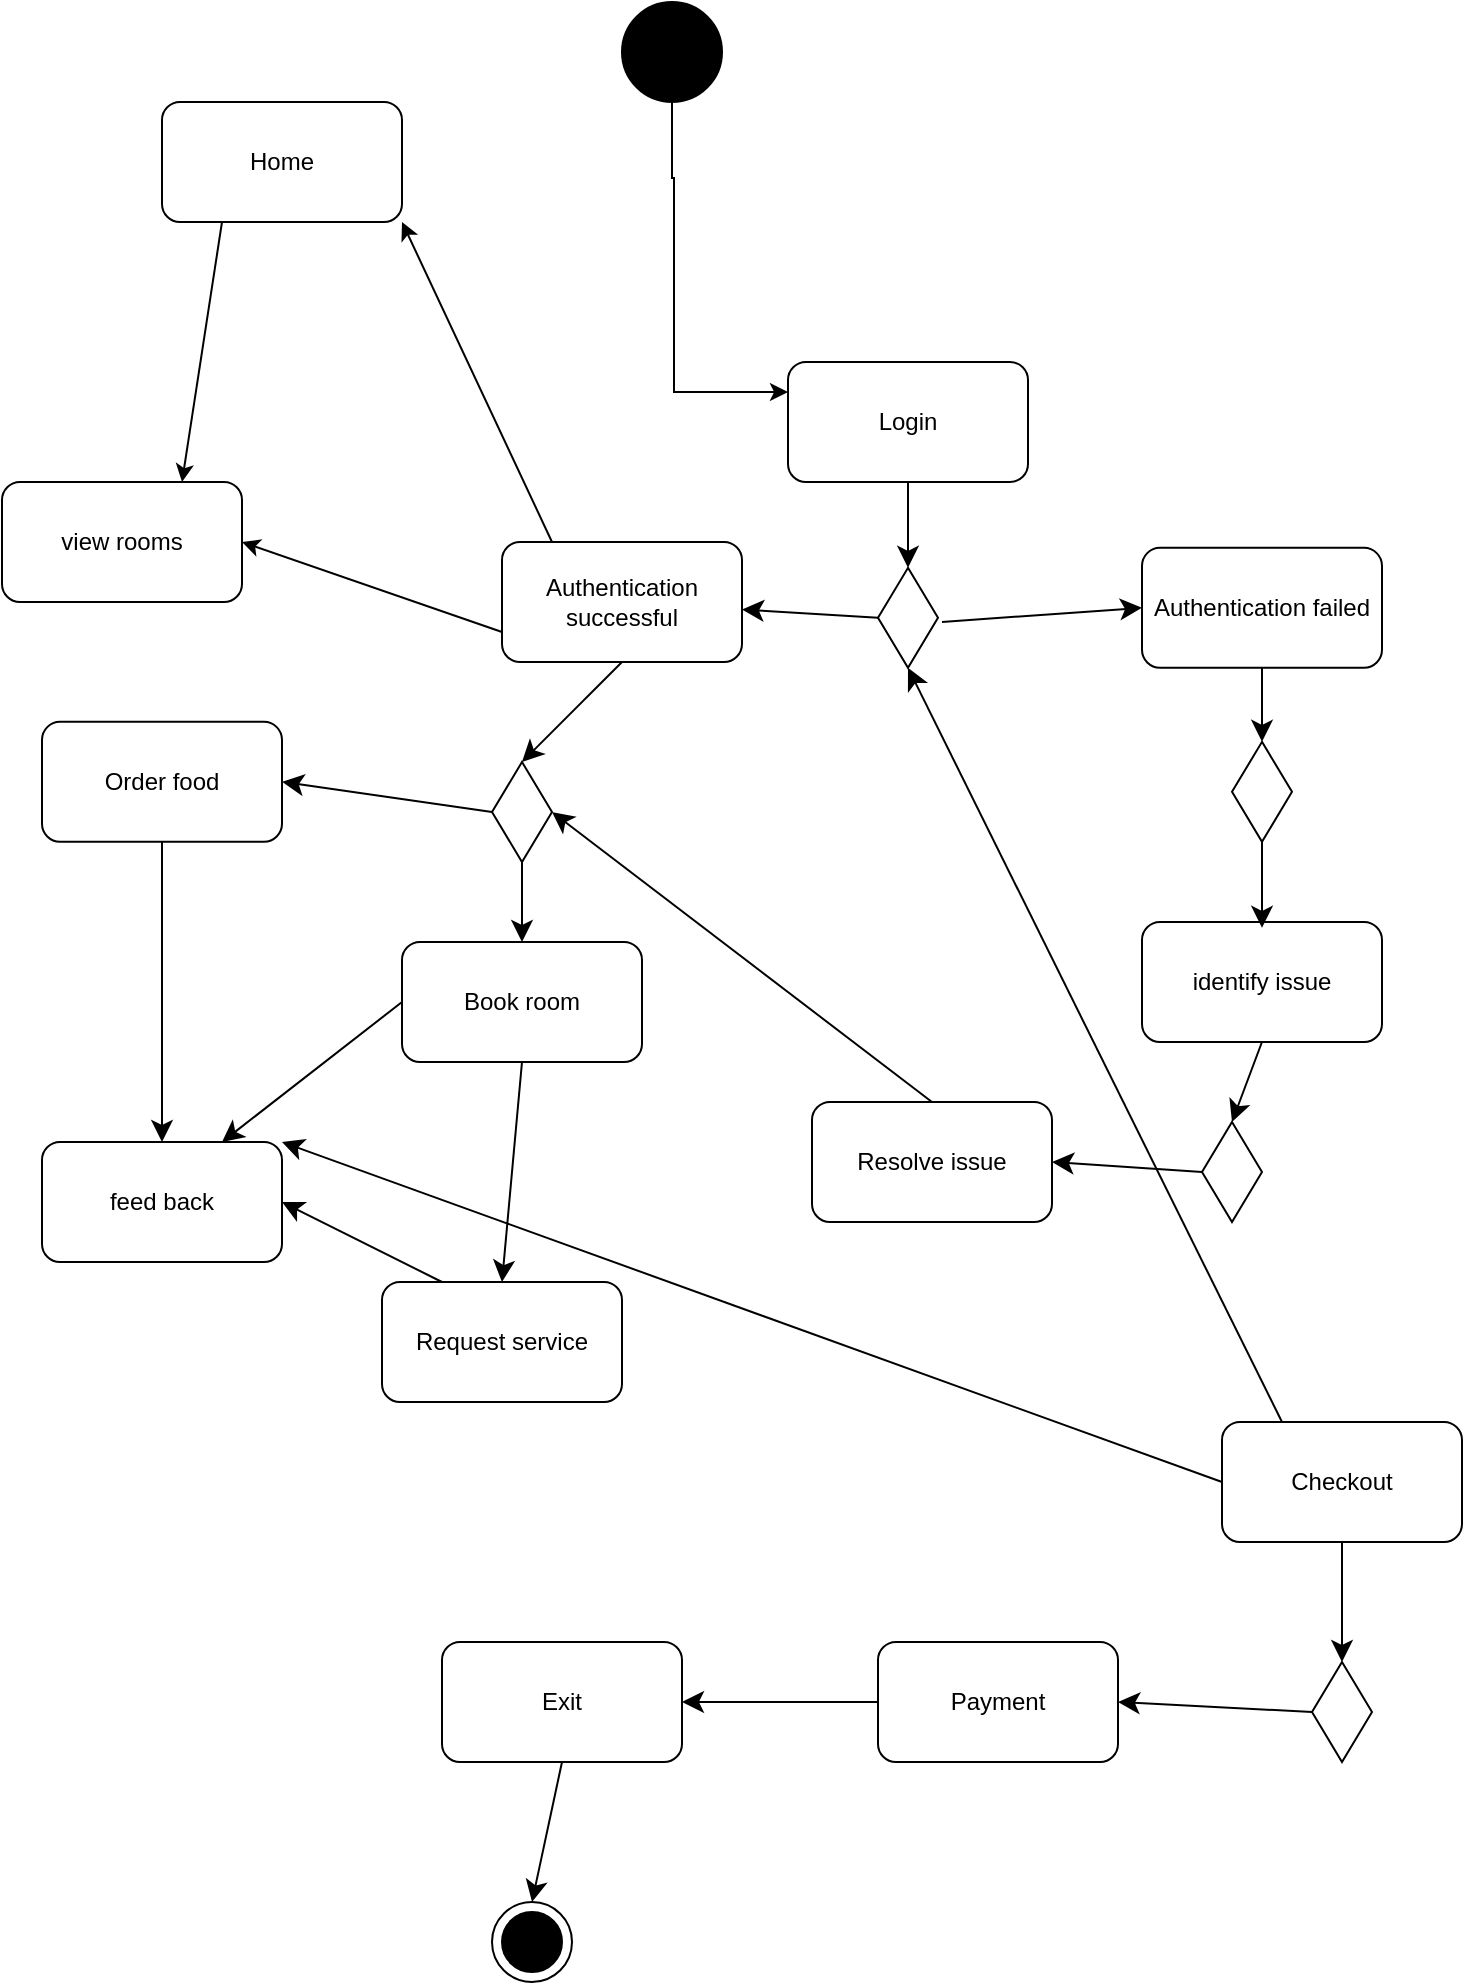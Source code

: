 <mxfile version="22.1.18" type="device">
  <diagram name="Page-1" id="MsWiOv0lLL9a0l-WdyNy">
    <mxGraphModel dx="1500" dy="796" grid="1" gridSize="10" guides="1" tooltips="1" connect="1" arrows="1" fold="1" page="1" pageScale="1" pageWidth="850" pageHeight="1100" math="0" shadow="0">
      <root>
        <mxCell id="0" />
        <mxCell id="1" parent="0" />
        <mxCell id="4oGWHnDfo1bWH9J24VEy-10" value="" style="edgeStyle=orthogonalEdgeStyle;rounded=0;orthogonalLoop=1;jettySize=auto;html=1;entryX=0;entryY=0.25;entryDx=0;entryDy=0;" edge="1" parent="1" source="DUCyk8mWqJSVbmoER8uC-41" target="h4LoOMoCMPn4u95U5Gyn-5">
          <mxGeometry relative="1" as="geometry">
            <mxPoint x="355.0" y="165" as="targetPoint" />
            <Array as="points">
              <mxPoint x="355" y="128" />
              <mxPoint x="356" y="235" />
            </Array>
          </mxGeometry>
        </mxCell>
        <mxCell id="DUCyk8mWqJSVbmoER8uC-41" value="" style="ellipse;whiteSpace=wrap;html=1;aspect=fixed;strokeColor=#000000;fillColor=#000000;" parent="1" vertex="1">
          <mxGeometry x="330" y="40" width="50" height="50" as="geometry" />
        </mxCell>
        <mxCell id="h4LoOMoCMPn4u95U5Gyn-1" value="Home" style="rounded=1;whiteSpace=wrap;html=1;" parent="1" vertex="1">
          <mxGeometry x="100" y="90" width="120" height="60" as="geometry" />
        </mxCell>
        <mxCell id="h4LoOMoCMPn4u95U5Gyn-5" value="Login" style="rounded=1;whiteSpace=wrap;html=1;" parent="1" vertex="1">
          <mxGeometry x="413" y="220" width="120" height="60" as="geometry" />
        </mxCell>
        <mxCell id="h4LoOMoCMPn4u95U5Gyn-6" value="" style="rhombus;whiteSpace=wrap;html=1;" parent="1" vertex="1">
          <mxGeometry x="458" y="322.91" width="30" height="50" as="geometry" />
        </mxCell>
        <mxCell id="h4LoOMoCMPn4u95U5Gyn-7" value="" style="endArrow=classic;html=1;rounded=0;fontSize=12;startSize=8;endSize=8;curved=1;exitX=0.5;exitY=1;exitDx=0;exitDy=0;entryX=0.5;entryY=0;entryDx=0;entryDy=0;" parent="1" source="h4LoOMoCMPn4u95U5Gyn-5" target="h4LoOMoCMPn4u95U5Gyn-6" edge="1">
          <mxGeometry width="50" height="50" relative="1" as="geometry">
            <mxPoint x="450" y="430" as="sourcePoint" />
            <mxPoint x="473" y="330" as="targetPoint" />
          </mxGeometry>
        </mxCell>
        <mxCell id="h4LoOMoCMPn4u95U5Gyn-8" value="Authentication failed" style="rounded=1;whiteSpace=wrap;html=1;" parent="1" vertex="1">
          <mxGeometry x="590" y="312.91" width="120" height="60" as="geometry" />
        </mxCell>
        <mxCell id="h4LoOMoCMPn4u95U5Gyn-10" value="" style="endArrow=classic;html=1;rounded=0;fontSize=12;startSize=8;endSize=8;curved=1;exitX=0;exitY=0.5;exitDx=0;exitDy=0;" parent="1" source="h4LoOMoCMPn4u95U5Gyn-9" edge="1">
          <mxGeometry width="50" height="50" relative="1" as="geometry">
            <mxPoint x="460" y="260" as="sourcePoint" />
            <mxPoint x="380" y="340" as="targetPoint" />
          </mxGeometry>
        </mxCell>
        <mxCell id="h4LoOMoCMPn4u95U5Gyn-11" value="" style="endArrow=classic;html=1;rounded=0;fontSize=12;startSize=8;endSize=8;curved=1;entryX=0;entryY=0.5;entryDx=0;entryDy=0;" parent="1" target="h4LoOMoCMPn4u95U5Gyn-8" edge="1">
          <mxGeometry width="50" height="50" relative="1" as="geometry">
            <mxPoint x="490" y="350" as="sourcePoint" />
            <mxPoint x="350" y="363" as="targetPoint" />
          </mxGeometry>
        </mxCell>
        <mxCell id="h4LoOMoCMPn4u95U5Gyn-13" value="view rooms" style="rounded=1;whiteSpace=wrap;html=1;" parent="1" vertex="1">
          <mxGeometry x="20" y="280" width="120" height="60" as="geometry" />
        </mxCell>
        <mxCell id="h4LoOMoCMPn4u95U5Gyn-16" value="" style="rhombus;whiteSpace=wrap;html=1;" parent="1" vertex="1">
          <mxGeometry x="265" y="420" width="30" height="50" as="geometry" />
        </mxCell>
        <mxCell id="h4LoOMoCMPn4u95U5Gyn-18" value="" style="endArrow=classic;html=1;rounded=0;fontSize=12;startSize=8;endSize=8;curved=1;exitX=0.5;exitY=1;exitDx=0;exitDy=0;entryX=0.5;entryY=0;entryDx=0;entryDy=0;" parent="1" source="h4LoOMoCMPn4u95U5Gyn-9" target="h4LoOMoCMPn4u95U5Gyn-16" edge="1">
          <mxGeometry width="50" height="50" relative="1" as="geometry">
            <mxPoint x="460" y="560" as="sourcePoint" />
            <mxPoint x="510" y="510" as="targetPoint" />
          </mxGeometry>
        </mxCell>
        <mxCell id="h4LoOMoCMPn4u95U5Gyn-19" value="Book room" style="rounded=1;whiteSpace=wrap;html=1;" parent="1" vertex="1">
          <mxGeometry x="220" y="510" width="120" height="60" as="geometry" />
        </mxCell>
        <mxCell id="h4LoOMoCMPn4u95U5Gyn-20" value="" style="endArrow=classic;html=1;rounded=0;fontSize=12;startSize=8;endSize=8;curved=1;exitX=0.5;exitY=1;exitDx=0;exitDy=0;entryX=0.5;entryY=0;entryDx=0;entryDy=0;" parent="1" source="h4LoOMoCMPn4u95U5Gyn-16" target="h4LoOMoCMPn4u95U5Gyn-19" edge="1">
          <mxGeometry width="50" height="50" relative="1" as="geometry">
            <mxPoint x="460" y="560" as="sourcePoint" />
            <mxPoint x="510" y="510" as="targetPoint" />
          </mxGeometry>
        </mxCell>
        <mxCell id="h4LoOMoCMPn4u95U5Gyn-21" value="identify issue" style="rounded=1;whiteSpace=wrap;html=1;" parent="1" vertex="1">
          <mxGeometry x="590" y="500" width="120" height="60" as="geometry" />
        </mxCell>
        <mxCell id="h4LoOMoCMPn4u95U5Gyn-22" value="" style="rhombus;whiteSpace=wrap;html=1;" parent="1" vertex="1">
          <mxGeometry x="635" y="409.91" width="30" height="50" as="geometry" />
        </mxCell>
        <mxCell id="h4LoOMoCMPn4u95U5Gyn-23" value="" style="endArrow=classic;html=1;rounded=0;fontSize=12;startSize=8;endSize=8;curved=1;exitX=0.5;exitY=1;exitDx=0;exitDy=0;entryX=0.5;entryY=0;entryDx=0;entryDy=0;" parent="1" target="h4LoOMoCMPn4u95U5Gyn-22" edge="1">
          <mxGeometry width="50" height="50" relative="1" as="geometry">
            <mxPoint x="650" y="372.91" as="sourcePoint" />
            <mxPoint x="880" y="499.91" as="targetPoint" />
          </mxGeometry>
        </mxCell>
        <mxCell id="h4LoOMoCMPn4u95U5Gyn-24" value="" style="endArrow=classic;html=1;rounded=0;fontSize=12;startSize=8;endSize=8;curved=1;exitX=0.5;exitY=1;exitDx=0;exitDy=0;entryX=0.5;entryY=0;entryDx=0;entryDy=0;" parent="1" source="h4LoOMoCMPn4u95U5Gyn-22" edge="1">
          <mxGeometry width="50" height="50" relative="1" as="geometry">
            <mxPoint x="830" y="549.91" as="sourcePoint" />
            <mxPoint x="650" y="502.91" as="targetPoint" />
          </mxGeometry>
        </mxCell>
        <mxCell id="h4LoOMoCMPn4u95U5Gyn-27" value="Resolve issue" style="rounded=1;whiteSpace=wrap;html=1;" parent="1" vertex="1">
          <mxGeometry x="425" y="590" width="120" height="60" as="geometry" />
        </mxCell>
        <mxCell id="h4LoOMoCMPn4u95U5Gyn-35" value="" style="rhombus;whiteSpace=wrap;html=1;" parent="1" vertex="1">
          <mxGeometry x="620" y="600" width="30" height="50" as="geometry" />
        </mxCell>
        <mxCell id="h4LoOMoCMPn4u95U5Gyn-37" value="" style="endArrow=classic;html=1;rounded=0;fontSize=12;startSize=8;endSize=8;curved=1;exitX=0.5;exitY=1;exitDx=0;exitDy=0;entryX=0.5;entryY=0;entryDx=0;entryDy=0;" parent="1" source="h4LoOMoCMPn4u95U5Gyn-21" target="h4LoOMoCMPn4u95U5Gyn-35" edge="1">
          <mxGeometry width="50" height="50" relative="1" as="geometry">
            <mxPoint x="460" y="560" as="sourcePoint" />
            <mxPoint x="510" y="510" as="targetPoint" />
          </mxGeometry>
        </mxCell>
        <mxCell id="h4LoOMoCMPn4u95U5Gyn-38" value="" style="endArrow=classic;html=1;rounded=0;fontSize=12;startSize=8;endSize=8;curved=1;exitX=0;exitY=0.5;exitDx=0;exitDy=0;entryX=1;entryY=0.5;entryDx=0;entryDy=0;" parent="1" source="h4LoOMoCMPn4u95U5Gyn-35" target="h4LoOMoCMPn4u95U5Gyn-27" edge="1">
          <mxGeometry width="50" height="50" relative="1" as="geometry">
            <mxPoint x="460" y="560" as="sourcePoint" />
            <mxPoint x="510" y="510" as="targetPoint" />
          </mxGeometry>
        </mxCell>
        <mxCell id="h4LoOMoCMPn4u95U5Gyn-39" value="" style="endArrow=classic;html=1;rounded=0;fontSize=12;startSize=8;endSize=8;curved=1;exitX=0.5;exitY=0;exitDx=0;exitDy=0;entryX=1;entryY=0.5;entryDx=0;entryDy=0;" parent="1" source="h4LoOMoCMPn4u95U5Gyn-27" target="h4LoOMoCMPn4u95U5Gyn-16" edge="1">
          <mxGeometry width="50" height="50" relative="1" as="geometry">
            <mxPoint x="460" y="560" as="sourcePoint" />
            <mxPoint x="510" y="510" as="targetPoint" />
          </mxGeometry>
        </mxCell>
        <mxCell id="h4LoOMoCMPn4u95U5Gyn-40" value="Order food" style="rounded=1;whiteSpace=wrap;html=1;" parent="1" vertex="1">
          <mxGeometry x="40" y="399.91" width="120" height="60" as="geometry" />
        </mxCell>
        <mxCell id="h4LoOMoCMPn4u95U5Gyn-41" value="" style="endArrow=classic;html=1;rounded=0;fontSize=12;startSize=8;endSize=8;curved=1;exitX=0;exitY=0.5;exitDx=0;exitDy=0;entryX=1;entryY=0.5;entryDx=0;entryDy=0;" parent="1" source="h4LoOMoCMPn4u95U5Gyn-16" target="h4LoOMoCMPn4u95U5Gyn-40" edge="1">
          <mxGeometry width="50" height="50" relative="1" as="geometry">
            <mxPoint x="460" y="560" as="sourcePoint" />
            <mxPoint x="510" y="510" as="targetPoint" />
          </mxGeometry>
        </mxCell>
        <mxCell id="h4LoOMoCMPn4u95U5Gyn-42" value="Request service" style="rounded=1;whiteSpace=wrap;html=1;" parent="1" vertex="1">
          <mxGeometry x="210" y="680" width="120" height="60" as="geometry" />
        </mxCell>
        <mxCell id="h4LoOMoCMPn4u95U5Gyn-43" value="" style="endArrow=classic;html=1;rounded=0;fontSize=12;startSize=8;endSize=8;curved=1;exitX=0.5;exitY=1;exitDx=0;exitDy=0;entryX=0.5;entryY=0;entryDx=0;entryDy=0;" parent="1" source="h4LoOMoCMPn4u95U5Gyn-19" target="h4LoOMoCMPn4u95U5Gyn-42" edge="1">
          <mxGeometry width="50" height="50" relative="1" as="geometry">
            <mxPoint x="460" y="570" as="sourcePoint" />
            <mxPoint x="510" y="520" as="targetPoint" />
          </mxGeometry>
        </mxCell>
        <mxCell id="h4LoOMoCMPn4u95U5Gyn-44" value="Checkout" style="rounded=1;whiteSpace=wrap;html=1;" parent="1" vertex="1">
          <mxGeometry x="630" y="750" width="120" height="60" as="geometry" />
        </mxCell>
        <mxCell id="h4LoOMoCMPn4u95U5Gyn-45" value="feed back" style="rounded=1;whiteSpace=wrap;html=1;" parent="1" vertex="1">
          <mxGeometry x="40" y="610" width="120" height="60" as="geometry" />
        </mxCell>
        <mxCell id="h4LoOMoCMPn4u95U5Gyn-46" value="" style="endArrow=classic;html=1;rounded=0;fontSize=12;startSize=8;endSize=8;curved=1;exitX=0.5;exitY=1;exitDx=0;exitDy=0;entryX=0.5;entryY=0;entryDx=0;entryDy=0;" parent="1" source="h4LoOMoCMPn4u95U5Gyn-40" target="h4LoOMoCMPn4u95U5Gyn-45" edge="1">
          <mxGeometry width="50" height="50" relative="1" as="geometry">
            <mxPoint x="460" y="570" as="sourcePoint" />
            <mxPoint x="130" y="560" as="targetPoint" />
          </mxGeometry>
        </mxCell>
        <mxCell id="h4LoOMoCMPn4u95U5Gyn-47" value="" style="endArrow=classic;html=1;rounded=0;fontSize=12;startSize=8;endSize=8;curved=1;exitX=0;exitY=0.5;exitDx=0;exitDy=0;entryX=0.75;entryY=0;entryDx=0;entryDy=0;" parent="1" source="h4LoOMoCMPn4u95U5Gyn-19" target="h4LoOMoCMPn4u95U5Gyn-45" edge="1">
          <mxGeometry width="50" height="50" relative="1" as="geometry">
            <mxPoint x="110" y="470" as="sourcePoint" />
            <mxPoint x="110" y="620" as="targetPoint" />
          </mxGeometry>
        </mxCell>
        <mxCell id="h4LoOMoCMPn4u95U5Gyn-48" value="" style="endArrow=classic;html=1;rounded=0;fontSize=12;startSize=8;endSize=8;curved=1;exitX=0.25;exitY=0;exitDx=0;exitDy=0;entryX=1;entryY=0.5;entryDx=0;entryDy=0;" parent="1" source="h4LoOMoCMPn4u95U5Gyn-42" target="h4LoOMoCMPn4u95U5Gyn-45" edge="1">
          <mxGeometry width="50" height="50" relative="1" as="geometry">
            <mxPoint x="120" y="480" as="sourcePoint" />
            <mxPoint x="120" y="630" as="targetPoint" />
          </mxGeometry>
        </mxCell>
        <mxCell id="h4LoOMoCMPn4u95U5Gyn-50" value="" style="endArrow=classic;html=1;rounded=0;fontSize=12;startSize=8;endSize=8;curved=1;exitX=0.25;exitY=0;exitDx=0;exitDy=0;entryX=0.5;entryY=1;entryDx=0;entryDy=0;" parent="1" source="h4LoOMoCMPn4u95U5Gyn-44" target="h4LoOMoCMPn4u95U5Gyn-6" edge="1">
          <mxGeometry width="50" height="50" relative="1" as="geometry">
            <mxPoint x="460" y="570" as="sourcePoint" />
            <mxPoint x="510" y="520" as="targetPoint" />
          </mxGeometry>
        </mxCell>
        <mxCell id="h4LoOMoCMPn4u95U5Gyn-51" value="" style="rhombus;whiteSpace=wrap;html=1;" parent="1" vertex="1">
          <mxGeometry x="675" y="870" width="30" height="50" as="geometry" />
        </mxCell>
        <mxCell id="h4LoOMoCMPn4u95U5Gyn-52" value="" style="endArrow=classic;html=1;rounded=0;fontSize=12;startSize=8;endSize=8;curved=1;exitX=0.5;exitY=1;exitDx=0;exitDy=0;entryX=0.5;entryY=0;entryDx=0;entryDy=0;" parent="1" source="h4LoOMoCMPn4u95U5Gyn-44" target="h4LoOMoCMPn4u95U5Gyn-51" edge="1">
          <mxGeometry width="50" height="50" relative="1" as="geometry">
            <mxPoint x="460" y="570" as="sourcePoint" />
            <mxPoint x="510" y="520" as="targetPoint" />
          </mxGeometry>
        </mxCell>
        <mxCell id="h4LoOMoCMPn4u95U5Gyn-53" value="Payment" style="rounded=1;whiteSpace=wrap;html=1;" parent="1" vertex="1">
          <mxGeometry x="458" y="860" width="120" height="60" as="geometry" />
        </mxCell>
        <mxCell id="h4LoOMoCMPn4u95U5Gyn-54" value="" style="endArrow=classic;html=1;rounded=0;fontSize=12;startSize=8;endSize=8;curved=1;exitX=0;exitY=0.5;exitDx=0;exitDy=0;entryX=1;entryY=0.5;entryDx=0;entryDy=0;" parent="1" source="h4LoOMoCMPn4u95U5Gyn-51" target="h4LoOMoCMPn4u95U5Gyn-53" edge="1">
          <mxGeometry width="50" height="50" relative="1" as="geometry">
            <mxPoint x="460" y="760" as="sourcePoint" />
            <mxPoint x="510" y="710" as="targetPoint" />
          </mxGeometry>
        </mxCell>
        <mxCell id="h4LoOMoCMPn4u95U5Gyn-55" value="" style="endArrow=classic;html=1;rounded=0;fontSize=12;startSize=8;endSize=8;curved=1;exitX=0;exitY=0.5;exitDx=0;exitDy=0;entryX=1;entryY=0;entryDx=0;entryDy=0;" parent="1" source="h4LoOMoCMPn4u95U5Gyn-44" target="h4LoOMoCMPn4u95U5Gyn-45" edge="1">
          <mxGeometry width="50" height="50" relative="1" as="geometry">
            <mxPoint x="460" y="760" as="sourcePoint" />
            <mxPoint x="510" y="710" as="targetPoint" />
          </mxGeometry>
        </mxCell>
        <mxCell id="h4LoOMoCMPn4u95U5Gyn-56" value="Exit" style="rounded=1;whiteSpace=wrap;html=1;" parent="1" vertex="1">
          <mxGeometry x="240" y="860" width="120" height="60" as="geometry" />
        </mxCell>
        <mxCell id="h4LoOMoCMPn4u95U5Gyn-57" value="" style="endArrow=classic;html=1;rounded=0;fontSize=12;startSize=8;endSize=8;curved=1;exitX=0;exitY=0.5;exitDx=0;exitDy=0;entryX=1;entryY=0.5;entryDx=0;entryDy=0;" parent="1" source="h4LoOMoCMPn4u95U5Gyn-53" target="h4LoOMoCMPn4u95U5Gyn-56" edge="1">
          <mxGeometry width="50" height="50" relative="1" as="geometry">
            <mxPoint x="460" y="760" as="sourcePoint" />
            <mxPoint x="510" y="710" as="targetPoint" />
          </mxGeometry>
        </mxCell>
        <mxCell id="h4LoOMoCMPn4u95U5Gyn-58" value="" style="ellipse;whiteSpace=wrap;html=1;aspect=fixed;" parent="1" vertex="1">
          <mxGeometry x="265" y="990" width="40" height="40" as="geometry" />
        </mxCell>
        <mxCell id="h4LoOMoCMPn4u95U5Gyn-59" value="" style="ellipse;whiteSpace=wrap;html=1;aspect=fixed;strokeColor=#000000;fillColor=#000000;" parent="1" vertex="1">
          <mxGeometry x="270" y="995" width="30" height="30" as="geometry" />
        </mxCell>
        <mxCell id="h4LoOMoCMPn4u95U5Gyn-61" value="" style="endArrow=classic;html=1;rounded=0;fontSize=12;startSize=8;endSize=8;curved=1;exitX=0.5;exitY=1;exitDx=0;exitDy=0;entryX=0.5;entryY=0;entryDx=0;entryDy=0;" parent="1" source="h4LoOMoCMPn4u95U5Gyn-56" target="h4LoOMoCMPn4u95U5Gyn-58" edge="1">
          <mxGeometry width="50" height="50" relative="1" as="geometry">
            <mxPoint x="460" y="780" as="sourcePoint" />
            <mxPoint x="510" y="730" as="targetPoint" />
          </mxGeometry>
        </mxCell>
        <mxCell id="4oGWHnDfo1bWH9J24VEy-3" value="" style="endArrow=classic;html=1;rounded=0;fontSize=12;startSize=8;endSize=8;curved=1;exitX=0;exitY=0.5;exitDx=0;exitDy=0;" edge="1" parent="1" source="h4LoOMoCMPn4u95U5Gyn-6" target="h4LoOMoCMPn4u95U5Gyn-9">
          <mxGeometry width="50" height="50" relative="1" as="geometry">
            <mxPoint x="458" y="348" as="sourcePoint" />
            <mxPoint x="380" y="340" as="targetPoint" />
          </mxGeometry>
        </mxCell>
        <mxCell id="h4LoOMoCMPn4u95U5Gyn-9" value="Authentication successful" style="rounded=1;whiteSpace=wrap;html=1;" parent="1" vertex="1">
          <mxGeometry x="270" y="310.0" width="120" height="60" as="geometry" />
        </mxCell>
        <mxCell id="4oGWHnDfo1bWH9J24VEy-6" value="" style="endArrow=classic;html=1;rounded=0;exitX=0;exitY=0.5;exitDx=0;exitDy=0;entryX=1;entryY=1;entryDx=0;entryDy=0;" edge="1" parent="1" target="h4LoOMoCMPn4u95U5Gyn-1">
          <mxGeometry width="50" height="50" relative="1" as="geometry">
            <mxPoint x="295" y="310" as="sourcePoint" />
            <mxPoint x="185" y="120" as="targetPoint" />
          </mxGeometry>
        </mxCell>
        <mxCell id="4oGWHnDfo1bWH9J24VEy-11" value="" style="endArrow=classic;html=1;rounded=0;exitX=0;exitY=0.75;exitDx=0;exitDy=0;entryX=1;entryY=0.5;entryDx=0;entryDy=0;" edge="1" parent="1" source="h4LoOMoCMPn4u95U5Gyn-9" target="h4LoOMoCMPn4u95U5Gyn-13">
          <mxGeometry width="50" height="50" relative="1" as="geometry">
            <mxPoint x="390" y="370" as="sourcePoint" />
            <mxPoint x="440" y="320" as="targetPoint" />
          </mxGeometry>
        </mxCell>
        <mxCell id="4oGWHnDfo1bWH9J24VEy-12" value="" style="endArrow=classic;html=1;rounded=0;exitX=0.25;exitY=1;exitDx=0;exitDy=0;entryX=0.75;entryY=0;entryDx=0;entryDy=0;" edge="1" parent="1" source="h4LoOMoCMPn4u95U5Gyn-1" target="h4LoOMoCMPn4u95U5Gyn-13">
          <mxGeometry width="50" height="50" relative="1" as="geometry">
            <mxPoint x="390" y="370" as="sourcePoint" />
            <mxPoint x="440" y="320" as="targetPoint" />
          </mxGeometry>
        </mxCell>
      </root>
    </mxGraphModel>
  </diagram>
</mxfile>
